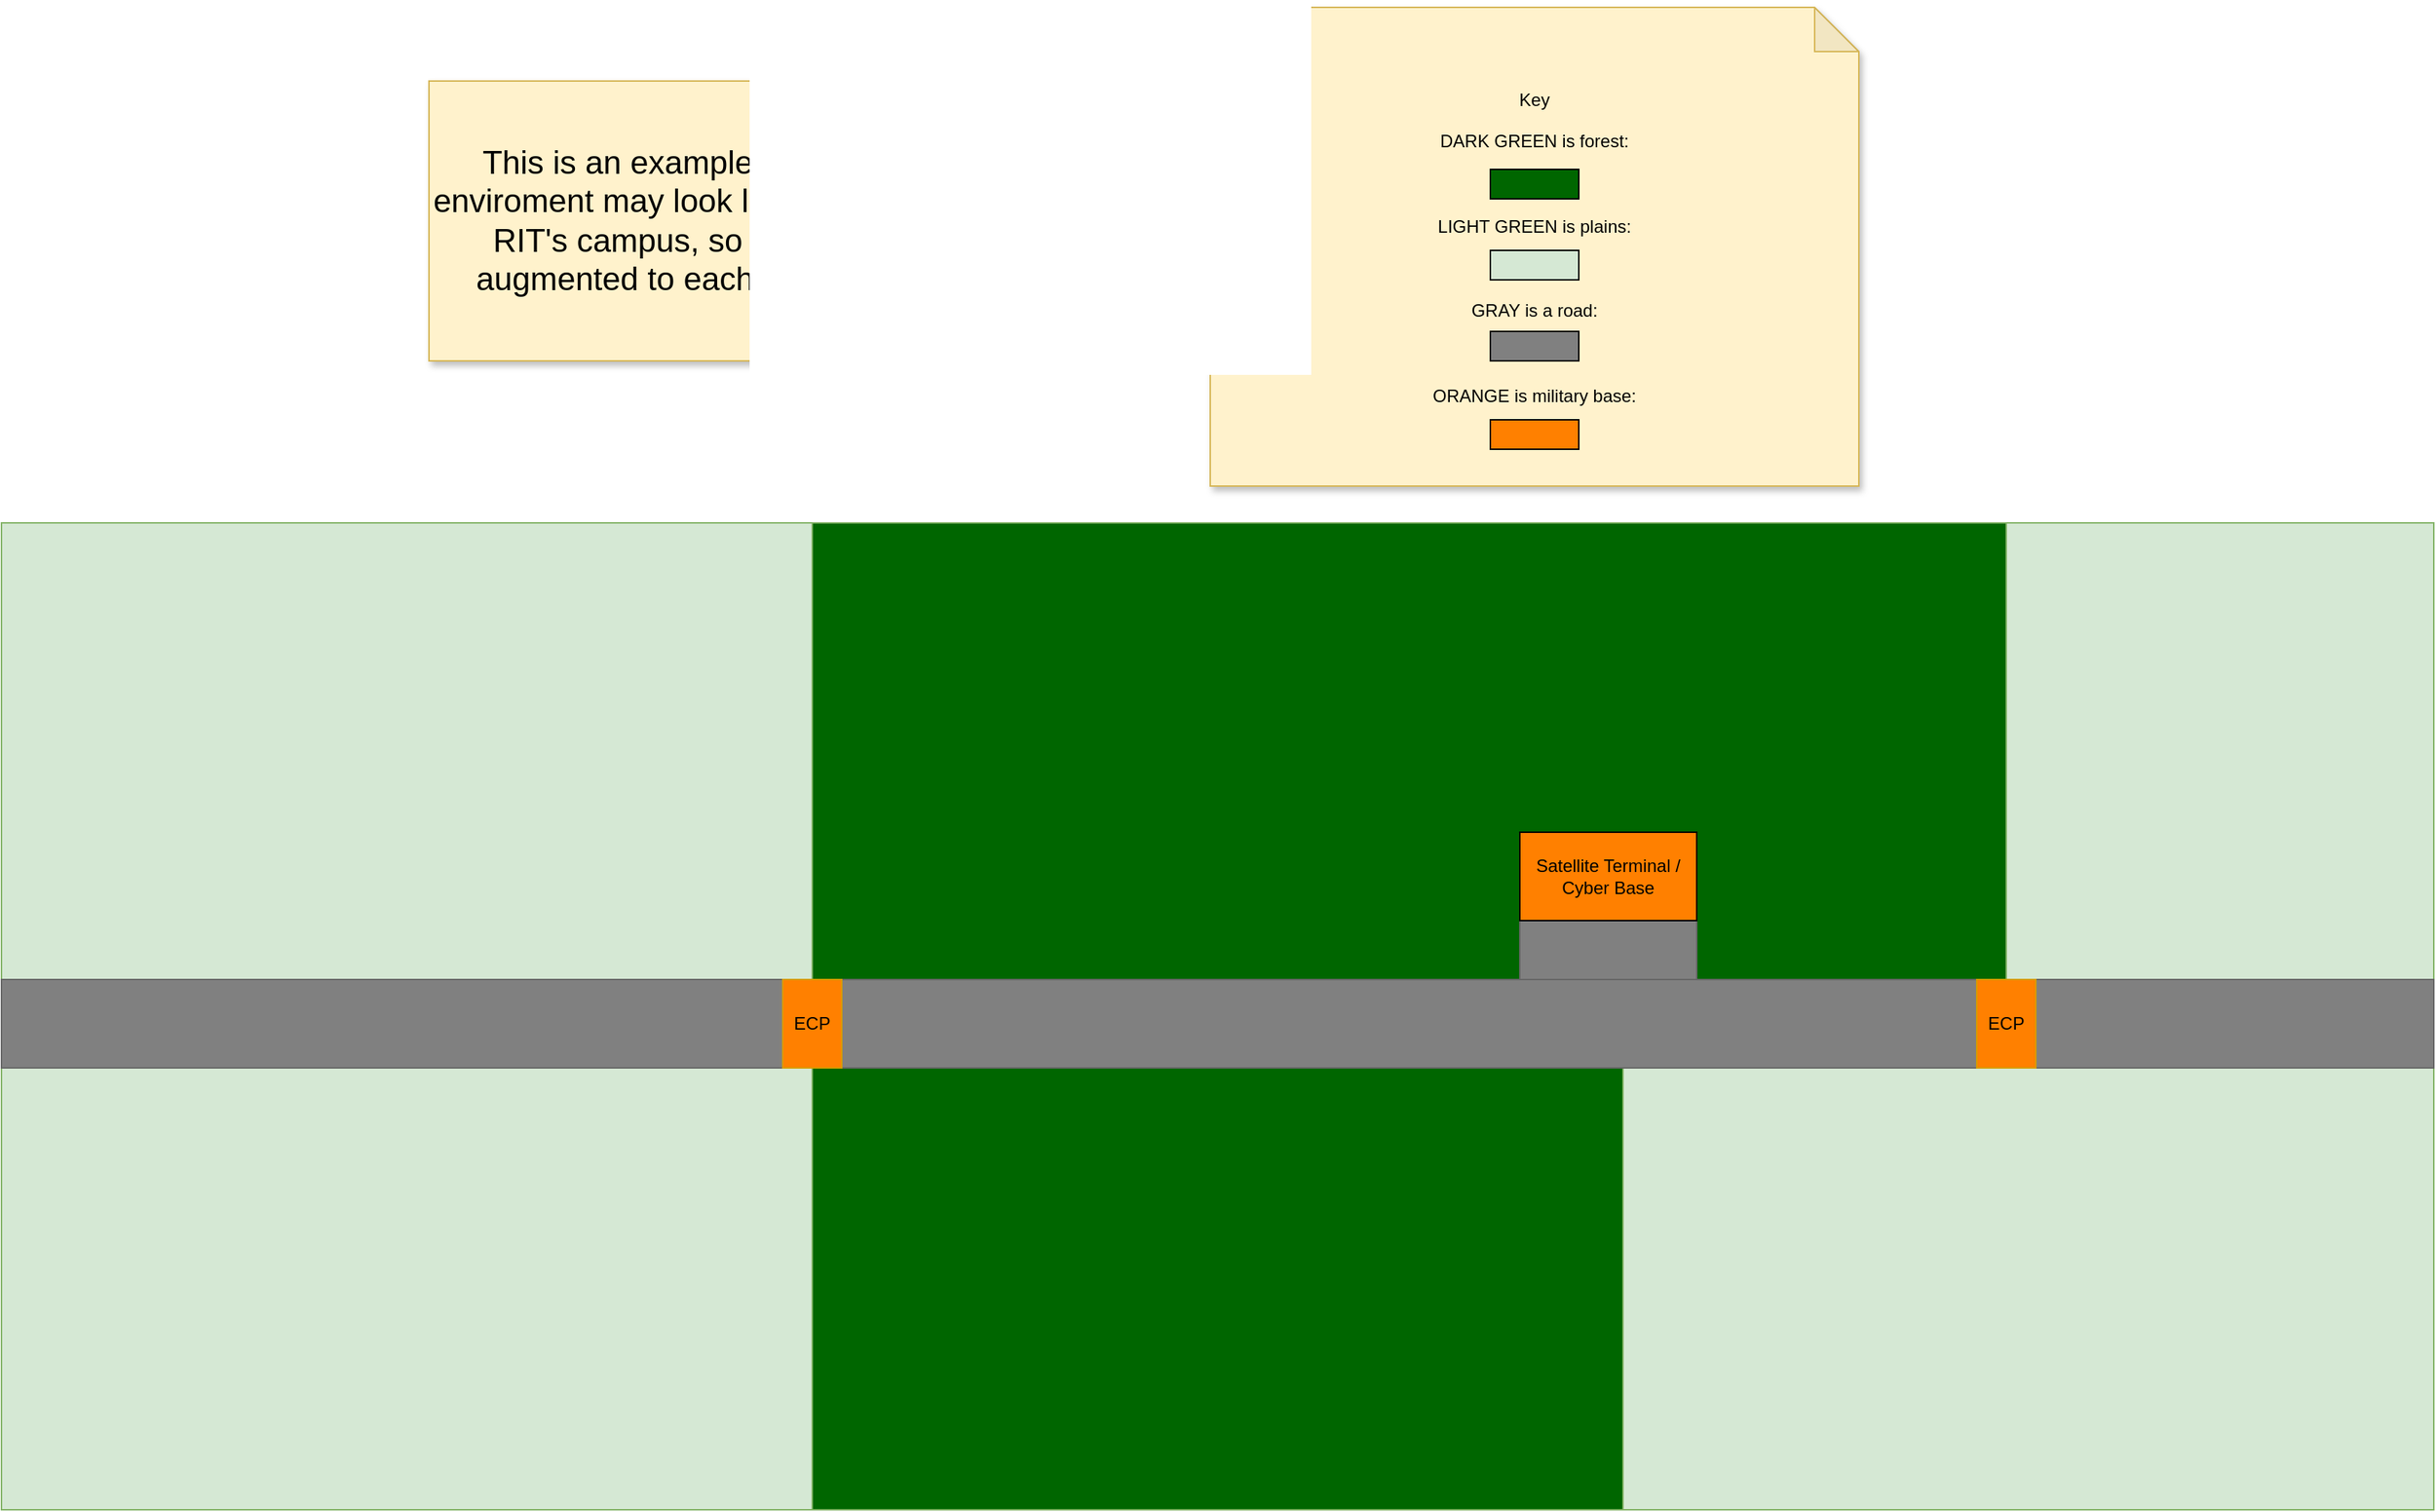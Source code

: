<mxfile version="20.3.0" type="device"><diagram id="r4gc7Tyj2xSRfbFGmvSZ" name="Page-1"><mxGraphModel dx="2272" dy="1965" grid="1" gridSize="10" guides="1" tooltips="1" connect="1" arrows="1" fold="1" page="1" pageScale="1" pageWidth="850" pageHeight="1100" math="0" shadow="0"><root><mxCell id="0"/><mxCell id="1" parent="0"/><mxCell id="9AtFUw-Qtt_aO8ueJ-Cw-1" value="&lt;font style=&quot;font-size: 22px;&quot;&gt;This is an example of what the CTX enviroment may look like. This is based on RIT's campus, so it will need to be augmented to each specific location.&lt;/font&gt;" style="shape=note;whiteSpace=wrap;html=1;backgroundOutline=1;darkOpacity=0.05;fillColor=#fff2cc;strokeColor=#d6b656;shadow=1;" parent="1" vertex="1"><mxGeometry x="-140" width="420" height="190" as="geometry"/></mxCell><mxCell id="9AtFUw-Qtt_aO8ueJ-Cw-2" value="" style="rounded=0;whiteSpace=wrap;html=1;fillColor=#006600;strokeColor=#82b366;" parent="1" vertex="1"><mxGeometry x="120" y="300" width="810" height="310" as="geometry"/></mxCell><mxCell id="9AtFUw-Qtt_aO8ueJ-Cw-4" value="" style="rounded=0;whiteSpace=wrap;html=1;fillColor=#006600;strokeColor=#82b366;" parent="1" vertex="1"><mxGeometry x="120" y="670" width="550" height="300" as="geometry"/></mxCell><mxCell id="9AtFUw-Qtt_aO8ueJ-Cw-5" value="" style="rounded=0;whiteSpace=wrap;html=1;fillColor=#d5e8d4;strokeColor=#82b366;" parent="1" vertex="1"><mxGeometry x="670" y="670" width="550" height="300" as="geometry"/></mxCell><mxCell id="9AtFUw-Qtt_aO8ueJ-Cw-6" value="" style="rounded=0;whiteSpace=wrap;html=1;fillColor=#d5e8d4;strokeColor=#82b366;sketch=0;" parent="1" vertex="1"><mxGeometry x="930" y="300" width="290" height="370" as="geometry"/></mxCell><mxCell id="9AtFUw-Qtt_aO8ueJ-Cw-7" value="Key&lt;br&gt;&lt;br&gt;DARK GREEN is forest:&lt;br&gt;&lt;br&gt;&lt;br&gt;&lt;br&gt;LIGHT GREEN is plains:&lt;br&gt;&lt;br&gt;&lt;br&gt;&lt;br&gt;GRAY is a road:&lt;br&gt;&lt;br&gt;&lt;br&gt;&lt;br&gt;ORANGE is military base:&lt;br&gt;" style="shape=note;whiteSpace=wrap;html=1;backgroundOutline=1;darkOpacity=0.05;fillColor=#fff2cc;strokeColor=#d6b656;shadow=1;" parent="1" vertex="1"><mxGeometry x="390" y="-50" width="440" height="325" as="geometry"/></mxCell><mxCell id="9AtFUw-Qtt_aO8ueJ-Cw-8" value="" style="rounded=0;whiteSpace=wrap;html=1;fillColor=#d5e8d4;strokeColor=#82b366;" parent="1" vertex="1"><mxGeometry x="-430" y="300" width="550" height="670" as="geometry"/></mxCell><mxCell id="9AtFUw-Qtt_aO8ueJ-Cw-3" value="" style="rounded=0;whiteSpace=wrap;html=1;fillColor=#808080;fontColor=#333333;strokeColor=#666666;" parent="1" vertex="1"><mxGeometry x="-430" y="610" width="1650" height="60" as="geometry"/></mxCell><mxCell id="9AtFUw-Qtt_aO8ueJ-Cw-10" value="ECP" style="rounded=0;whiteSpace=wrap;html=1;fillColor=#FF8000;strokeColor=#d79b00;" parent="1" vertex="1"><mxGeometry x="100" y="610" width="40" height="60" as="geometry"/></mxCell><mxCell id="9AtFUw-Qtt_aO8ueJ-Cw-11" value="ECP" style="rounded=0;whiteSpace=wrap;html=1;fillColor=#FF8000;strokeColor=#d79b00;" parent="1" vertex="1"><mxGeometry x="910" y="610" width="40" height="60" as="geometry"/></mxCell><mxCell id="9AtFUw-Qtt_aO8ueJ-Cw-13" value="" style="rounded=0;whiteSpace=wrap;html=1;fillColor=#006600;" parent="1" vertex="1"><mxGeometry x="580" y="60" width="60" height="20" as="geometry"/></mxCell><mxCell id="9AtFUw-Qtt_aO8ueJ-Cw-14" value="" style="rounded=0;whiteSpace=wrap;html=1;fillColor=#D5E8D4;" parent="1" vertex="1"><mxGeometry x="580" y="115" width="60" height="20" as="geometry"/></mxCell><mxCell id="9AtFUw-Qtt_aO8ueJ-Cw-15" value="" style="rounded=0;whiteSpace=wrap;html=1;fillColor=#808080;" parent="1" vertex="1"><mxGeometry x="580" y="170" width="60" height="20" as="geometry"/></mxCell><mxCell id="9AtFUw-Qtt_aO8ueJ-Cw-16" value="" style="rounded=0;whiteSpace=wrap;html=1;fillColor=#FF8000;" parent="1" vertex="1"><mxGeometry x="580" y="230" width="60" height="20" as="geometry"/></mxCell><mxCell id="9AtFUw-Qtt_aO8ueJ-Cw-17" value="" style="rounded=0;whiteSpace=wrap;html=1;fillColor=#808080;fontColor=#333333;strokeColor=#666666;" parent="1" vertex="1"><mxGeometry x="600" y="550" width="120" height="60" as="geometry"/></mxCell><mxCell id="9AtFUw-Qtt_aO8ueJ-Cw-12" value="Satellite Terminal / Cyber Base" style="rounded=0;whiteSpace=wrap;html=1;fillColor=#FF8000;" parent="1" vertex="1"><mxGeometry x="600" y="510" width="120" height="60" as="geometry"/></mxCell></root></mxGraphModel></diagram></mxfile>